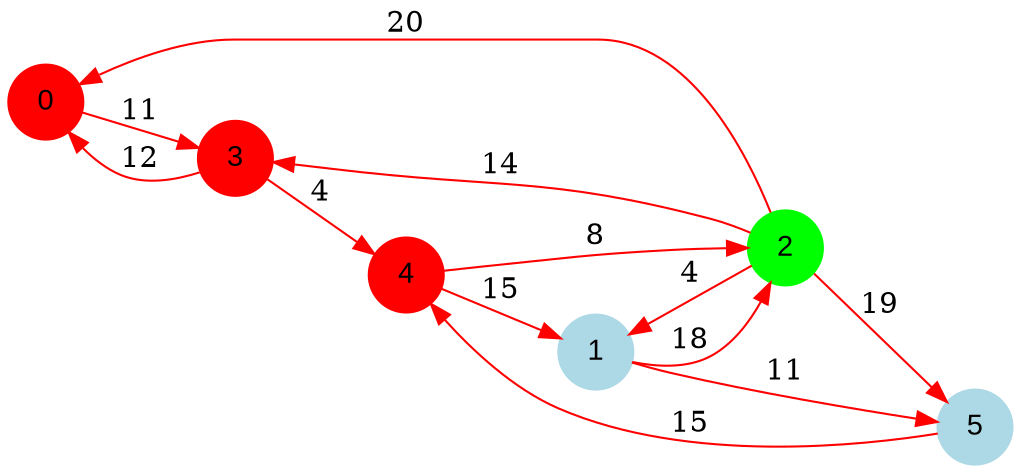 digraph graphe {
rankdir = LR;
edge [color=red];
0 [fontname="Arial", shape = circle, color=red, style=filled];
1 [fontname="Arial", shape = circle, color=lightblue, style=filled];
2 [fontname="Arial", shape = circle, color=green, style=filled];
3 [fontname="Arial", shape = circle, color=red, style=filled];
4 [fontname="Arial", shape = circle, color=red, style=filled];
5 [fontname="Arial", shape = circle, color=lightblue, style=filled];
	0 -> 3 [label = "11"];
	1 -> 2 [label = "18"];
	1 -> 5 [label = "11"];
	2 -> 0 [label = "20"];
	2 -> 1 [label = "4"];
	2 -> 3 [label = "14"];
	2 -> 5 [label = "19"];
	3 -> 0 [label = "12"];
	3 -> 4 [label = "4"];
	4 -> 1 [label = "15"];
	4 -> 2 [label = "8"];
	5 -> 4 [label = "15"];
}